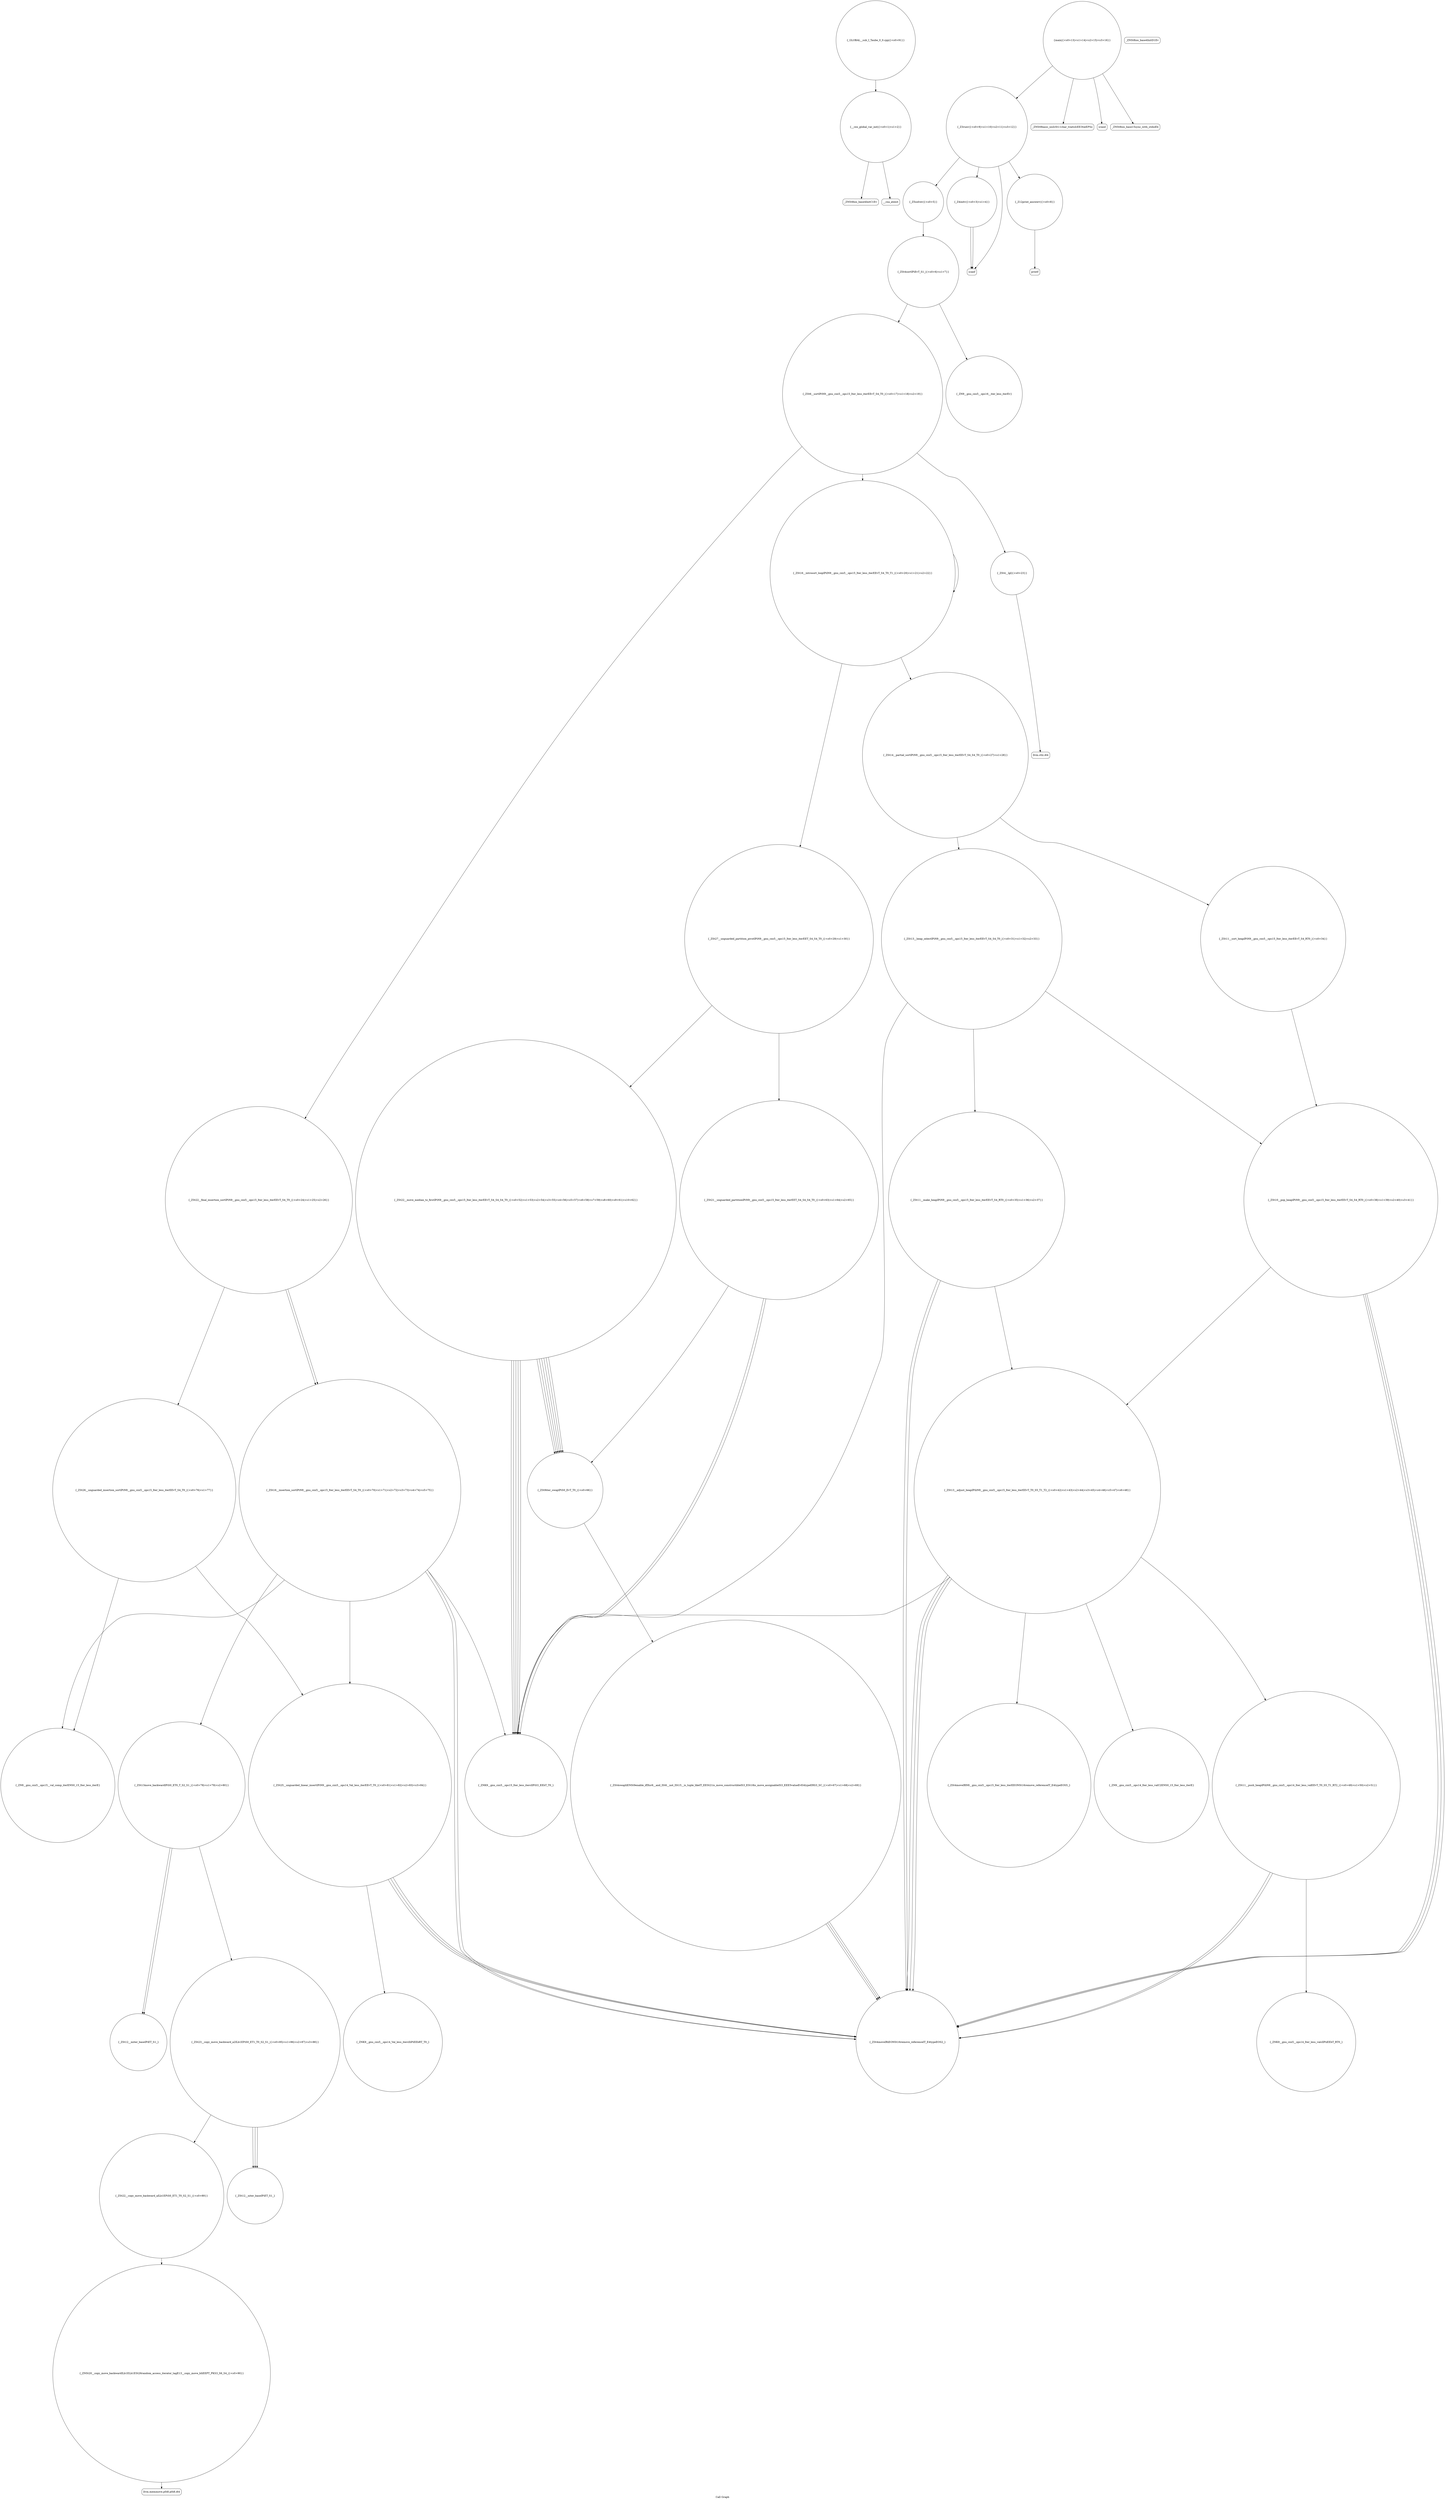 digraph "Call Graph" {
	label="Call Graph";

	Node0x558b1b213490 [shape=record,shape=circle,label="{__cxx_global_var_init|{<s0>1|<s1>2}}"];
	Node0x558b1b213490:s0 -> Node0x558b1b213510[color=black];
	Node0x558b1b213490:s1 -> Node0x558b1b213610[color=black];
	Node0x558b1b214b10 [shape=record,shape=circle,label="{_ZSt22__copy_move_backward_aILb1EPiS0_ET1_T0_S2_S1_|{<s0>89}}"];
	Node0x558b1b214b10:s0 -> Node0x558b1b214c10[color=black];
	Node0x558b1b213810 [shape=record,shape=circle,label="{_ZSt4sortIPiEvT_S1_|{<s0>6|<s1>7}}"];
	Node0x558b1b213810:s0 -> Node0x558b1b213c90[color=black];
	Node0x558b1b213810:s1 -> Node0x558b1b213c10[color=black];
	Node0x558b1b213b90 [shape=record,shape=Mrecord,label="{_ZNSt9basic_iosIcSt11char_traitsIcEE3tieEPSo}"];
	Node0x558b1b213f10 [shape=record,shape=circle,label="{_ZSt27__unguarded_partition_pivotIPiN9__gnu_cxx5__ops15_Iter_less_iterEET_S4_S4_T0_|{<s0>29|<s1>30}}"];
	Node0x558b1b213f10:s0 -> Node0x558b1b214510[color=black];
	Node0x558b1b213f10:s1 -> Node0x558b1b214590[color=black];
	Node0x558b1b214290 [shape=record,shape=circle,label="{_ZSt13__adjust_heapIPiliN9__gnu_cxx5__ops15_Iter_less_iterEEvT_T0_S5_T1_T2_|{<s0>42|<s1>43|<s2>44|<s3>45|<s4>46|<s5>47|<s6>48}}"];
	Node0x558b1b214290:s0 -> Node0x558b1b214110[color=black];
	Node0x558b1b214290:s1 -> Node0x558b1b214210[color=black];
	Node0x558b1b214290:s2 -> Node0x558b1b214210[color=black];
	Node0x558b1b214290:s3 -> Node0x558b1b214310[color=black];
	Node0x558b1b214290:s4 -> Node0x558b1b214390[color=black];
	Node0x558b1b214290:s5 -> Node0x558b1b214210[color=black];
	Node0x558b1b214290:s6 -> Node0x558b1b214410[color=black];
	Node0x558b1b214610 [shape=record,shape=circle,label="{_ZSt9iter_swapIPiS0_EvT_T0_|{<s0>66}}"];
	Node0x558b1b214610:s0 -> Node0x558b1b214690[color=black];
	Node0x558b1b214990 [shape=record,shape=circle,label="{_ZN9__gnu_cxx5__ops15__val_comp_iterENS0_15_Iter_less_iterE}"];
	Node0x558b1b213690 [shape=record,shape=circle,label="{_Z4initv|{<s0>3|<s1>4}}"];
	Node0x558b1b213690:s0 -> Node0x558b1b213710[color=black];
	Node0x558b1b213690:s1 -> Node0x558b1b213710[color=black];
	Node0x558b1b215d30 [shape=record,shape=circle,label="{_ZNK9__gnu_cxx5__ops14_Val_less_iterclIiPiEEbRT_T0_}"];
	Node0x558b1b213a10 [shape=record,shape=circle,label="{main|{<s0>13|<s1>14|<s2>15|<s3>16}}"];
	Node0x558b1b213a10:s0 -> Node0x558b1b213a90[color=black];
	Node0x558b1b213a10:s1 -> Node0x558b1b213b10[color=black];
	Node0x558b1b213a10:s2 -> Node0x558b1b213b90[color=black];
	Node0x558b1b213a10:s3 -> Node0x558b1b213990[color=black];
	Node0x558b1b213d90 [shape=record,shape=circle,label="{_ZSt4__lgl|{<s0>23}}"];
	Node0x558b1b213d90:s0 -> Node0x558b1b214710[color=black];
	Node0x558b1b214110 [shape=record,shape=circle,label="{_ZNK9__gnu_cxx5__ops15_Iter_less_iterclIPiS3_EEbT_T0_}"];
	Node0x558b1b214490 [shape=record,shape=circle,label="{_ZNK9__gnu_cxx5__ops14_Iter_less_valclIPiiEEbT_RT0_}"];
	Node0x558b1b214810 [shape=record,shape=circle,label="{_ZSt26__unguarded_insertion_sortIPiN9__gnu_cxx5__ops15_Iter_less_iterEEvT_S4_T0_|{<s0>76|<s1>77}}"];
	Node0x558b1b214810:s0 -> Node0x558b1b214990[color=black];
	Node0x558b1b214810:s1 -> Node0x558b1b214910[color=black];
	Node0x558b1b213510 [shape=record,shape=Mrecord,label="{_ZNSt8ios_base4InitC1Ev}"];
	Node0x558b1b214b90 [shape=record,shape=circle,label="{_ZSt12__niter_baseIPiET_S1_}"];
	Node0x558b1b213890 [shape=record,shape=circle,label="{_Z12print_answerv|{<s0>8}}"];
	Node0x558b1b213890:s0 -> Node0x558b1b213910[color=black];
	Node0x558b1b213c10 [shape=record,shape=circle,label="{_ZSt6__sortIPiN9__gnu_cxx5__ops15_Iter_less_iterEEvT_S4_T0_|{<s0>17|<s1>18|<s2>19}}"];
	Node0x558b1b213c10:s0 -> Node0x558b1b213d90[color=black];
	Node0x558b1b213c10:s1 -> Node0x558b1b213d10[color=black];
	Node0x558b1b213c10:s2 -> Node0x558b1b213e10[color=black];
	Node0x558b1b213f90 [shape=record,shape=circle,label="{_ZSt13__heap_selectIPiN9__gnu_cxx5__ops15_Iter_less_iterEEvT_S4_S4_T0_|{<s0>31|<s1>32|<s2>33}}"];
	Node0x558b1b213f90:s0 -> Node0x558b1b214090[color=black];
	Node0x558b1b213f90:s1 -> Node0x558b1b214110[color=black];
	Node0x558b1b213f90:s2 -> Node0x558b1b214190[color=black];
	Node0x558b1b214310 [shape=record,shape=circle,label="{_ZSt4moveIRN9__gnu_cxx5__ops15_Iter_less_iterEEONSt16remove_referenceIT_E4typeEOS5_}"];
	Node0x558b1b214690 [shape=record,shape=circle,label="{_ZSt4swapIiENSt9enable_ifIXsr6__and_ISt6__not_ISt15__is_tuple_likeIT_EESt21is_move_constructibleIS3_ESt18is_move_assignableIS3_EEE5valueEvE4typeERS3_SC_|{<s0>67|<s1>68|<s2>69}}"];
	Node0x558b1b214690:s0 -> Node0x558b1b214210[color=black];
	Node0x558b1b214690:s1 -> Node0x558b1b214210[color=black];
	Node0x558b1b214690:s2 -> Node0x558b1b214210[color=black];
	Node0x558b1b214a10 [shape=record,shape=circle,label="{_ZSt23__copy_move_backward_a2ILb1EPiS0_ET1_T0_S2_S1_|{<s0>85|<s1>86|<s2>87|<s3>88}}"];
	Node0x558b1b214a10:s0 -> Node0x558b1b214b90[color=black];
	Node0x558b1b214a10:s1 -> Node0x558b1b214b90[color=black];
	Node0x558b1b214a10:s2 -> Node0x558b1b214b90[color=black];
	Node0x558b1b214a10:s3 -> Node0x558b1b214b10[color=black];
	Node0x558b1b213710 [shape=record,shape=Mrecord,label="{scanf}"];
	Node0x558b1b215db0 [shape=record,shape=circle,label="{_GLOBAL__sub_I_Taube_0_0.cpp|{<s0>91}}"];
	Node0x558b1b215db0:s0 -> Node0x558b1b213490[color=black];
	Node0x558b1b213a90 [shape=record,shape=Mrecord,label="{srand}"];
	Node0x558b1b213e10 [shape=record,shape=circle,label="{_ZSt22__final_insertion_sortIPiN9__gnu_cxx5__ops15_Iter_less_iterEEvT_S4_T0_|{<s0>24|<s1>25|<s2>26}}"];
	Node0x558b1b213e10:s0 -> Node0x558b1b214790[color=black];
	Node0x558b1b213e10:s1 -> Node0x558b1b214810[color=black];
	Node0x558b1b213e10:s2 -> Node0x558b1b214790[color=black];
	Node0x558b1b214190 [shape=record,shape=circle,label="{_ZSt10__pop_heapIPiN9__gnu_cxx5__ops15_Iter_less_iterEEvT_S4_S4_RT0_|{<s0>38|<s1>39|<s2>40|<s3>41}}"];
	Node0x558b1b214190:s0 -> Node0x558b1b214210[color=black];
	Node0x558b1b214190:s1 -> Node0x558b1b214210[color=black];
	Node0x558b1b214190:s2 -> Node0x558b1b214210[color=black];
	Node0x558b1b214190:s3 -> Node0x558b1b214290[color=black];
	Node0x558b1b214510 [shape=record,shape=circle,label="{_ZSt22__move_median_to_firstIPiN9__gnu_cxx5__ops15_Iter_less_iterEEvT_S4_S4_S4_T0_|{<s0>52|<s1>53|<s2>54|<s3>55|<s4>56|<s5>57|<s6>58|<s7>59|<s8>60|<s9>61|<s10>62}}"];
	Node0x558b1b214510:s0 -> Node0x558b1b214110[color=black];
	Node0x558b1b214510:s1 -> Node0x558b1b214110[color=black];
	Node0x558b1b214510:s2 -> Node0x558b1b214610[color=black];
	Node0x558b1b214510:s3 -> Node0x558b1b214110[color=black];
	Node0x558b1b214510:s4 -> Node0x558b1b214610[color=black];
	Node0x558b1b214510:s5 -> Node0x558b1b214610[color=black];
	Node0x558b1b214510:s6 -> Node0x558b1b214110[color=black];
	Node0x558b1b214510:s7 -> Node0x558b1b214610[color=black];
	Node0x558b1b214510:s8 -> Node0x558b1b214110[color=black];
	Node0x558b1b214510:s9 -> Node0x558b1b214610[color=black];
	Node0x558b1b214510:s10 -> Node0x558b1b214610[color=black];
	Node0x558b1b214890 [shape=record,shape=circle,label="{_ZSt13move_backwardIPiS0_ET0_T_S2_S1_|{<s0>78|<s1>79|<s2>80}}"];
	Node0x558b1b214890:s0 -> Node0x558b1b214a90[color=black];
	Node0x558b1b214890:s1 -> Node0x558b1b214a90[color=black];
	Node0x558b1b214890:s2 -> Node0x558b1b214a10[color=black];
	Node0x558b1b213590 [shape=record,shape=Mrecord,label="{_ZNSt8ios_base4InitD1Ev}"];
	Node0x558b1b214c10 [shape=record,shape=circle,label="{_ZNSt20__copy_move_backwardILb1ELb1ESt26random_access_iterator_tagE13__copy_move_bIiEEPT_PKS3_S6_S4_|{<s0>90}}"];
	Node0x558b1b214c10:s0 -> Node0x558b1b215cb0[color=black];
	Node0x558b1b213910 [shape=record,shape=Mrecord,label="{printf}"];
	Node0x558b1b213c90 [shape=record,shape=circle,label="{_ZN9__gnu_cxx5__ops16__iter_less_iterEv}"];
	Node0x558b1b214010 [shape=record,shape=circle,label="{_ZSt11__sort_heapIPiN9__gnu_cxx5__ops15_Iter_less_iterEEvT_S4_RT0_|{<s0>34}}"];
	Node0x558b1b214010:s0 -> Node0x558b1b214190[color=black];
	Node0x558b1b214390 [shape=record,shape=circle,label="{_ZN9__gnu_cxx5__ops14_Iter_less_valC2ENS0_15_Iter_less_iterE}"];
	Node0x558b1b214710 [shape=record,shape=Mrecord,label="{llvm.ctlz.i64}"];
	Node0x558b1b214a90 [shape=record,shape=circle,label="{_ZSt12__miter_baseIPiET_S1_}"];
	Node0x558b1b213790 [shape=record,shape=circle,label="{_Z5solvev|{<s0>5}}"];
	Node0x558b1b213790:s0 -> Node0x558b1b213810[color=black];
	Node0x558b1b213b10 [shape=record,shape=Mrecord,label="{_ZNSt8ios_base15sync_with_stdioEb}"];
	Node0x558b1b213e90 [shape=record,shape=circle,label="{_ZSt14__partial_sortIPiN9__gnu_cxx5__ops15_Iter_less_iterEEvT_S4_S4_T0_|{<s0>27|<s1>28}}"];
	Node0x558b1b213e90:s0 -> Node0x558b1b213f90[color=black];
	Node0x558b1b213e90:s1 -> Node0x558b1b214010[color=black];
	Node0x558b1b214210 [shape=record,shape=circle,label="{_ZSt4moveIRiEONSt16remove_referenceIT_E4typeEOS2_}"];
	Node0x558b1b214590 [shape=record,shape=circle,label="{_ZSt21__unguarded_partitionIPiN9__gnu_cxx5__ops15_Iter_less_iterEET_S4_S4_S4_T0_|{<s0>63|<s1>64|<s2>65}}"];
	Node0x558b1b214590:s0 -> Node0x558b1b214110[color=black];
	Node0x558b1b214590:s1 -> Node0x558b1b214110[color=black];
	Node0x558b1b214590:s2 -> Node0x558b1b214610[color=black];
	Node0x558b1b214910 [shape=record,shape=circle,label="{_ZSt25__unguarded_linear_insertIPiN9__gnu_cxx5__ops14_Val_less_iterEEvT_T0_|{<s0>81|<s1>82|<s2>83|<s3>84}}"];
	Node0x558b1b214910:s0 -> Node0x558b1b214210[color=black];
	Node0x558b1b214910:s1 -> Node0x558b1b215d30[color=black];
	Node0x558b1b214910:s2 -> Node0x558b1b214210[color=black];
	Node0x558b1b214910:s3 -> Node0x558b1b214210[color=black];
	Node0x558b1b213610 [shape=record,shape=Mrecord,label="{__cxa_atexit}"];
	Node0x558b1b215cb0 [shape=record,shape=Mrecord,label="{llvm.memmove.p0i8.p0i8.i64}"];
	Node0x558b1b213990 [shape=record,shape=circle,label="{_Z3runv|{<s0>9|<s1>10|<s2>11|<s3>12}}"];
	Node0x558b1b213990:s0 -> Node0x558b1b213710[color=black];
	Node0x558b1b213990:s1 -> Node0x558b1b213690[color=black];
	Node0x558b1b213990:s2 -> Node0x558b1b213790[color=black];
	Node0x558b1b213990:s3 -> Node0x558b1b213890[color=black];
	Node0x558b1b213d10 [shape=record,shape=circle,label="{_ZSt16__introsort_loopIPilN9__gnu_cxx5__ops15_Iter_less_iterEEvT_S4_T0_T1_|{<s0>20|<s1>21|<s2>22}}"];
	Node0x558b1b213d10:s0 -> Node0x558b1b213e90[color=black];
	Node0x558b1b213d10:s1 -> Node0x558b1b213f10[color=black];
	Node0x558b1b213d10:s2 -> Node0x558b1b213d10[color=black];
	Node0x558b1b214090 [shape=record,shape=circle,label="{_ZSt11__make_heapIPiN9__gnu_cxx5__ops15_Iter_less_iterEEvT_S4_RT0_|{<s0>35|<s1>36|<s2>37}}"];
	Node0x558b1b214090:s0 -> Node0x558b1b214210[color=black];
	Node0x558b1b214090:s1 -> Node0x558b1b214210[color=black];
	Node0x558b1b214090:s2 -> Node0x558b1b214290[color=black];
	Node0x558b1b214410 [shape=record,shape=circle,label="{_ZSt11__push_heapIPiliN9__gnu_cxx5__ops14_Iter_less_valEEvT_T0_S5_T1_RT2_|{<s0>49|<s1>50|<s2>51}}"];
	Node0x558b1b214410:s0 -> Node0x558b1b214490[color=black];
	Node0x558b1b214410:s1 -> Node0x558b1b214210[color=black];
	Node0x558b1b214410:s2 -> Node0x558b1b214210[color=black];
	Node0x558b1b214790 [shape=record,shape=circle,label="{_ZSt16__insertion_sortIPiN9__gnu_cxx5__ops15_Iter_less_iterEEvT_S4_T0_|{<s0>70|<s1>71|<s2>72|<s3>73|<s4>74|<s5>75}}"];
	Node0x558b1b214790:s0 -> Node0x558b1b214110[color=black];
	Node0x558b1b214790:s1 -> Node0x558b1b214210[color=black];
	Node0x558b1b214790:s2 -> Node0x558b1b214890[color=black];
	Node0x558b1b214790:s3 -> Node0x558b1b214210[color=black];
	Node0x558b1b214790:s4 -> Node0x558b1b214990[color=black];
	Node0x558b1b214790:s5 -> Node0x558b1b214910[color=black];
}
